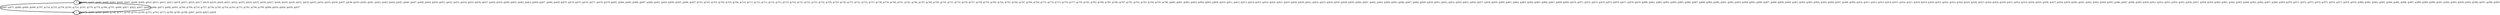 digraph G {
        node [style=rounded, penwidth=3, fontsize=20, shape=oval];
        "0" -> "0" [label="@601, @602, @603, @604, @605, @606, @607, @608, @609, @610, @611, @612, @613, @614, @615, @616, @617, @618, @619, @620, @621, @622, @623, @624, @625, @626, @627, @628, @629, @630, @631, @632, @633, @634, @635, @636, @637, @638, @639, @640, @641, @642, @643, @644, @645, @646, @647, @648, @649, @650, @651, @652, @653, @654, @655, @656, @657, @658, @659, @660, @661, @662, @663, @664, @667, @668, @669, @670, @674, @675, @676, @677, @678, @679, @683, @684, @685, @686, @687, @688, @692, @693, @694, @695, @696, @697, @701, @702, @703, @704, @705, @706, @710, @711, @712, @713, @714, @715, @719, @720, @721, @722, @723, @724, @728, @729, @730, @731, @732, @733, @737, @738, @739, @740, @741, @742, @746, @747, @748, @749, @750, @751, @755, @756, @757, @758, @759, @760, @764, @765, @766, @767, @768, @769, @773, @774, @775, @776, @777, @778, @782, @783, @784, @785, @786, @787, @791, @792, @793, @794, @795, @796, @800, @801, @802, @803, @804, @805, @809, @810, @811, @812, @813, @814, @815, @816, @820, @821, @825, @826, @830, @831, @832, @833, @834, @835, @838, @839, @840, @841, @842, @843, @844, @845, @846, @847, @848, @849, @850, @851, @852, @853, @854, @855, @856, @857, @858, @859, @860, @861, @862, @863, @864, @865, @866, @867, @868, @869, @870, @871, @872, @873, @874, @875, @876, @877, @878, @879, @880, @881, @882, @883, @884, @885, @886, @887, @888, @889, @890, @891, @892, @893, @894, @895, @896, @897, @898, @899, @900, @901, @902, @903, @904, @905, @906, @907, @908, @909, @910, @911, @912, @913, @914, @915, @916, @917, @918, @919, @920, @921, @922, @923, @924, @925, @926, @927, @928, @929, @930, @931, @932, @933, @934, @935, @936, @937, @938, @939, @940, @941, @942, @943, @944, @945, @946, @947, @948, @949, @950, @951, @952, @953, @954, @955, @956, @957, @958, @959, @960, @961, @962, @963, @964, @965, @966, @967, @968, @969, @970, @971, @972, @973, @974, @975, @976, @977, @978, @979, @980, @981, @982, @983, @984, @985, @986, @987, @988, @989, @990, @991, @992, @993, @994, @995, @996, @997, @998, @999", color=black,arrowsize=1,style=bold,penwidth=3,fontsize=20];
"0" -> "1" [label="@665, @671, @680, @689, @698, @707, @716, @725, @734, @743, @752, @761, @770, @779, @788, @797, @806, @817, @822, @827, @836", color=black,arrowsize=1,style=bold,penwidth=3,fontsize=20];
"1" -> "0" [label="@666, @673, @682, @691, @700, @709, @718, @727, @736, @745, @754, @763, @772, @781, @790, @799, @808, @819, @824, @829, @837", color=black,arrowsize=1,style=bold,penwidth=3,fontsize=20];
"1" -> "1" [label="@672, @681, @690, @699, @708, @717, @726, @735, @744, @753, @762, @771, @780, @789, @798, @807, @818, @823, @828", color=black,arrowsize=1,style=bold,penwidth=3,fontsize=20];
}
